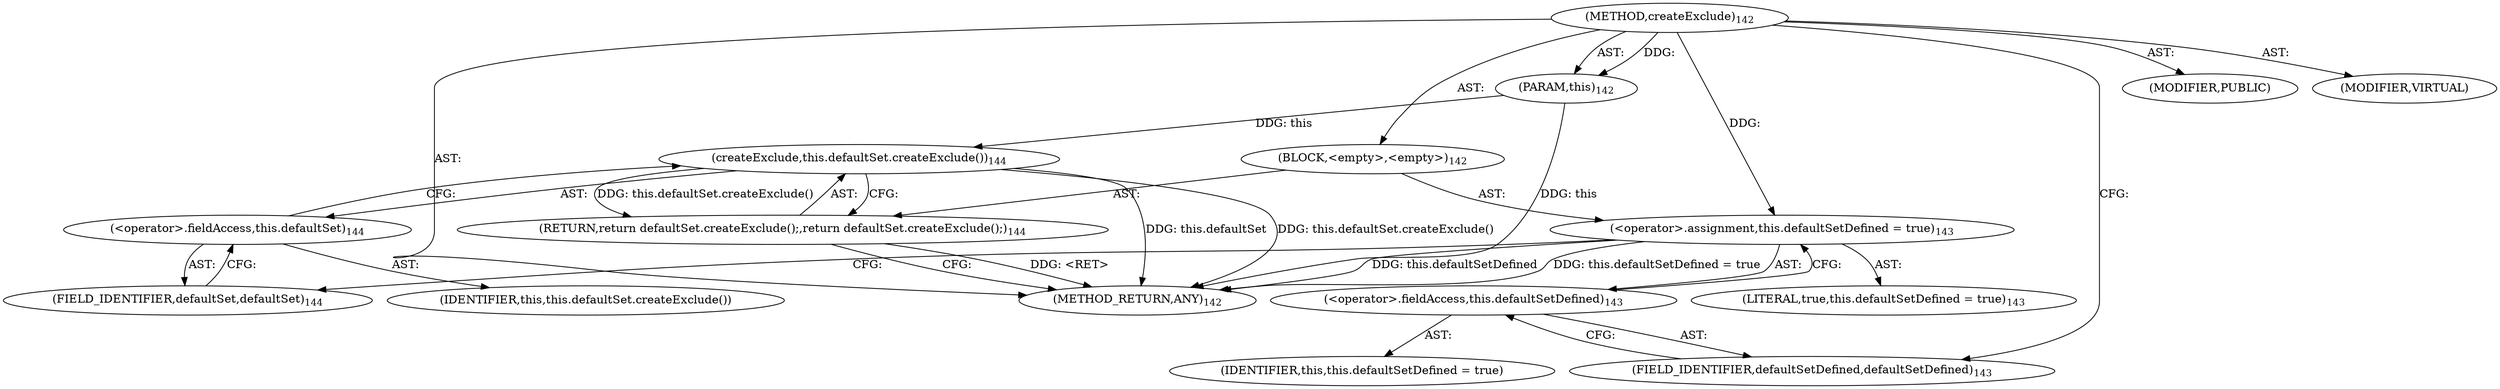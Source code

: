 digraph "createExclude" {  
"111669149702" [label = <(METHOD,createExclude)<SUB>142</SUB>> ]
"115964117008" [label = <(PARAM,this)<SUB>142</SUB>> ]
"25769803782" [label = <(BLOCK,&lt;empty&gt;,&lt;empty&gt;)<SUB>142</SUB>> ]
"30064771102" [label = <(&lt;operator&gt;.assignment,this.defaultSetDefined = true)<SUB>143</SUB>> ]
"30064771103" [label = <(&lt;operator&gt;.fieldAccess,this.defaultSetDefined)<SUB>143</SUB>> ]
"68719476779" [label = <(IDENTIFIER,this,this.defaultSetDefined = true)> ]
"55834574857" [label = <(FIELD_IDENTIFIER,defaultSetDefined,defaultSetDefined)<SUB>143</SUB>> ]
"90194313223" [label = <(LITERAL,true,this.defaultSetDefined = true)<SUB>143</SUB>> ]
"146028888065" [label = <(RETURN,return defaultSet.createExclude();,return defaultSet.createExclude();)<SUB>144</SUB>> ]
"30064771104" [label = <(createExclude,this.defaultSet.createExclude())<SUB>144</SUB>> ]
"30064771105" [label = <(&lt;operator&gt;.fieldAccess,this.defaultSet)<SUB>144</SUB>> ]
"68719476780" [label = <(IDENTIFIER,this,this.defaultSet.createExclude())> ]
"55834574858" [label = <(FIELD_IDENTIFIER,defaultSet,defaultSet)<SUB>144</SUB>> ]
"133143986191" [label = <(MODIFIER,PUBLIC)> ]
"133143986192" [label = <(MODIFIER,VIRTUAL)> ]
"128849018886" [label = <(METHOD_RETURN,ANY)<SUB>142</SUB>> ]
  "111669149702" -> "115964117008"  [ label = "AST: "] 
  "111669149702" -> "25769803782"  [ label = "AST: "] 
  "111669149702" -> "133143986191"  [ label = "AST: "] 
  "111669149702" -> "133143986192"  [ label = "AST: "] 
  "111669149702" -> "128849018886"  [ label = "AST: "] 
  "25769803782" -> "30064771102"  [ label = "AST: "] 
  "25769803782" -> "146028888065"  [ label = "AST: "] 
  "30064771102" -> "30064771103"  [ label = "AST: "] 
  "30064771102" -> "90194313223"  [ label = "AST: "] 
  "30064771103" -> "68719476779"  [ label = "AST: "] 
  "30064771103" -> "55834574857"  [ label = "AST: "] 
  "146028888065" -> "30064771104"  [ label = "AST: "] 
  "30064771104" -> "30064771105"  [ label = "AST: "] 
  "30064771105" -> "68719476780"  [ label = "AST: "] 
  "30064771105" -> "55834574858"  [ label = "AST: "] 
  "30064771102" -> "55834574858"  [ label = "CFG: "] 
  "146028888065" -> "128849018886"  [ label = "CFG: "] 
  "30064771103" -> "30064771102"  [ label = "CFG: "] 
  "30064771104" -> "146028888065"  [ label = "CFG: "] 
  "55834574857" -> "30064771103"  [ label = "CFG: "] 
  "30064771105" -> "30064771104"  [ label = "CFG: "] 
  "55834574858" -> "30064771105"  [ label = "CFG: "] 
  "111669149702" -> "55834574857"  [ label = "CFG: "] 
  "146028888065" -> "128849018886"  [ label = "DDG: &lt;RET&gt;"] 
  "115964117008" -> "128849018886"  [ label = "DDG: this"] 
  "30064771102" -> "128849018886"  [ label = "DDG: this.defaultSetDefined"] 
  "30064771102" -> "128849018886"  [ label = "DDG: this.defaultSetDefined = true"] 
  "30064771104" -> "128849018886"  [ label = "DDG: this.defaultSet"] 
  "30064771104" -> "128849018886"  [ label = "DDG: this.defaultSet.createExclude()"] 
  "111669149702" -> "115964117008"  [ label = "DDG: "] 
  "111669149702" -> "30064771102"  [ label = "DDG: "] 
  "30064771104" -> "146028888065"  [ label = "DDG: this.defaultSet.createExclude()"] 
  "115964117008" -> "30064771104"  [ label = "DDG: this"] 
}
